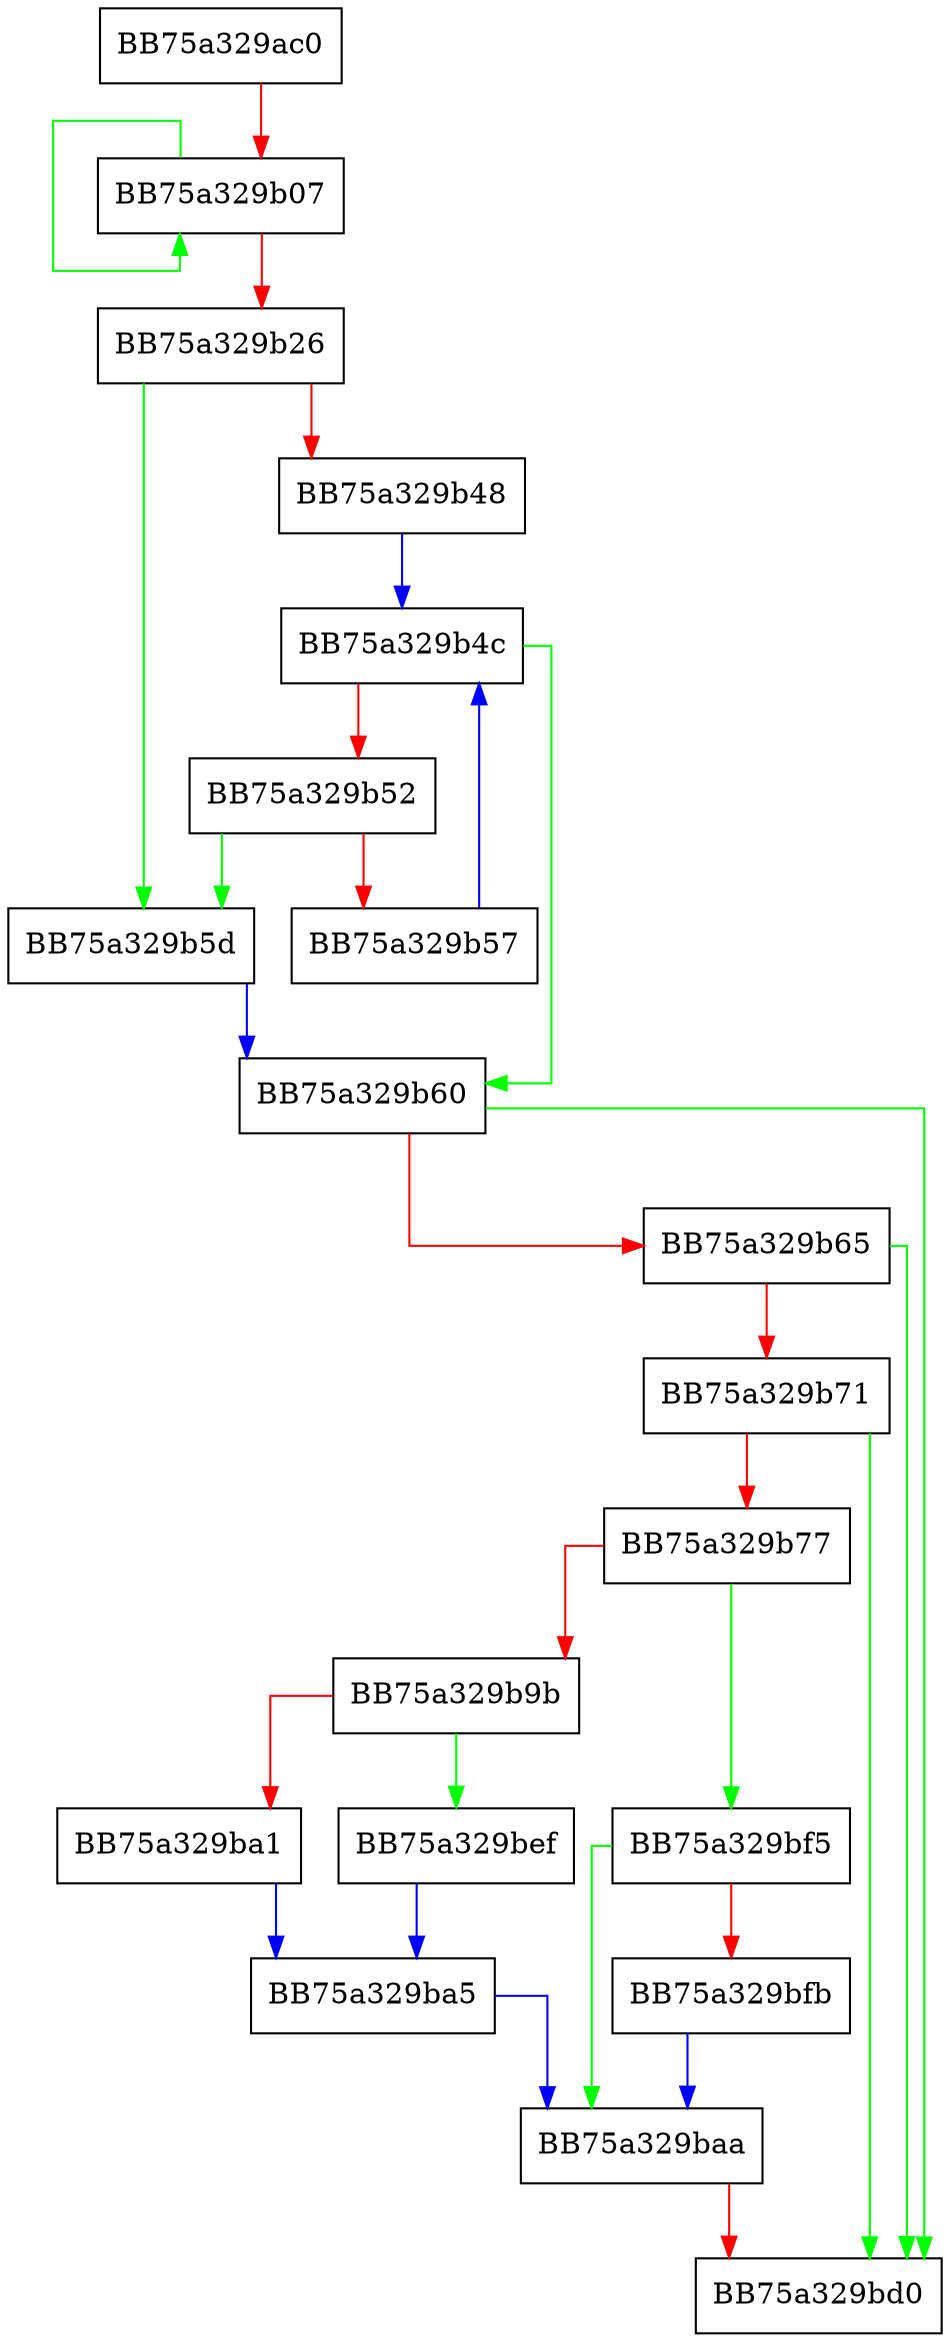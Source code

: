 digraph ClearEtwMonitoringList {
  node [shape="box"];
  graph [splines=ortho];
  BB75a329ac0 -> BB75a329b07 [color="red"];
  BB75a329b07 -> BB75a329b07 [color="green"];
  BB75a329b07 -> BB75a329b26 [color="red"];
  BB75a329b26 -> BB75a329b5d [color="green"];
  BB75a329b26 -> BB75a329b48 [color="red"];
  BB75a329b48 -> BB75a329b4c [color="blue"];
  BB75a329b4c -> BB75a329b60 [color="green"];
  BB75a329b4c -> BB75a329b52 [color="red"];
  BB75a329b52 -> BB75a329b5d [color="green"];
  BB75a329b52 -> BB75a329b57 [color="red"];
  BB75a329b57 -> BB75a329b4c [color="blue"];
  BB75a329b5d -> BB75a329b60 [color="blue"];
  BB75a329b60 -> BB75a329bd0 [color="green"];
  BB75a329b60 -> BB75a329b65 [color="red"];
  BB75a329b65 -> BB75a329bd0 [color="green"];
  BB75a329b65 -> BB75a329b71 [color="red"];
  BB75a329b71 -> BB75a329bd0 [color="green"];
  BB75a329b71 -> BB75a329b77 [color="red"];
  BB75a329b77 -> BB75a329bf5 [color="green"];
  BB75a329b77 -> BB75a329b9b [color="red"];
  BB75a329b9b -> BB75a329bef [color="green"];
  BB75a329b9b -> BB75a329ba1 [color="red"];
  BB75a329ba1 -> BB75a329ba5 [color="blue"];
  BB75a329ba5 -> BB75a329baa [color="blue"];
  BB75a329baa -> BB75a329bd0 [color="red"];
  BB75a329bef -> BB75a329ba5 [color="blue"];
  BB75a329bf5 -> BB75a329baa [color="green"];
  BB75a329bf5 -> BB75a329bfb [color="red"];
  BB75a329bfb -> BB75a329baa [color="blue"];
}